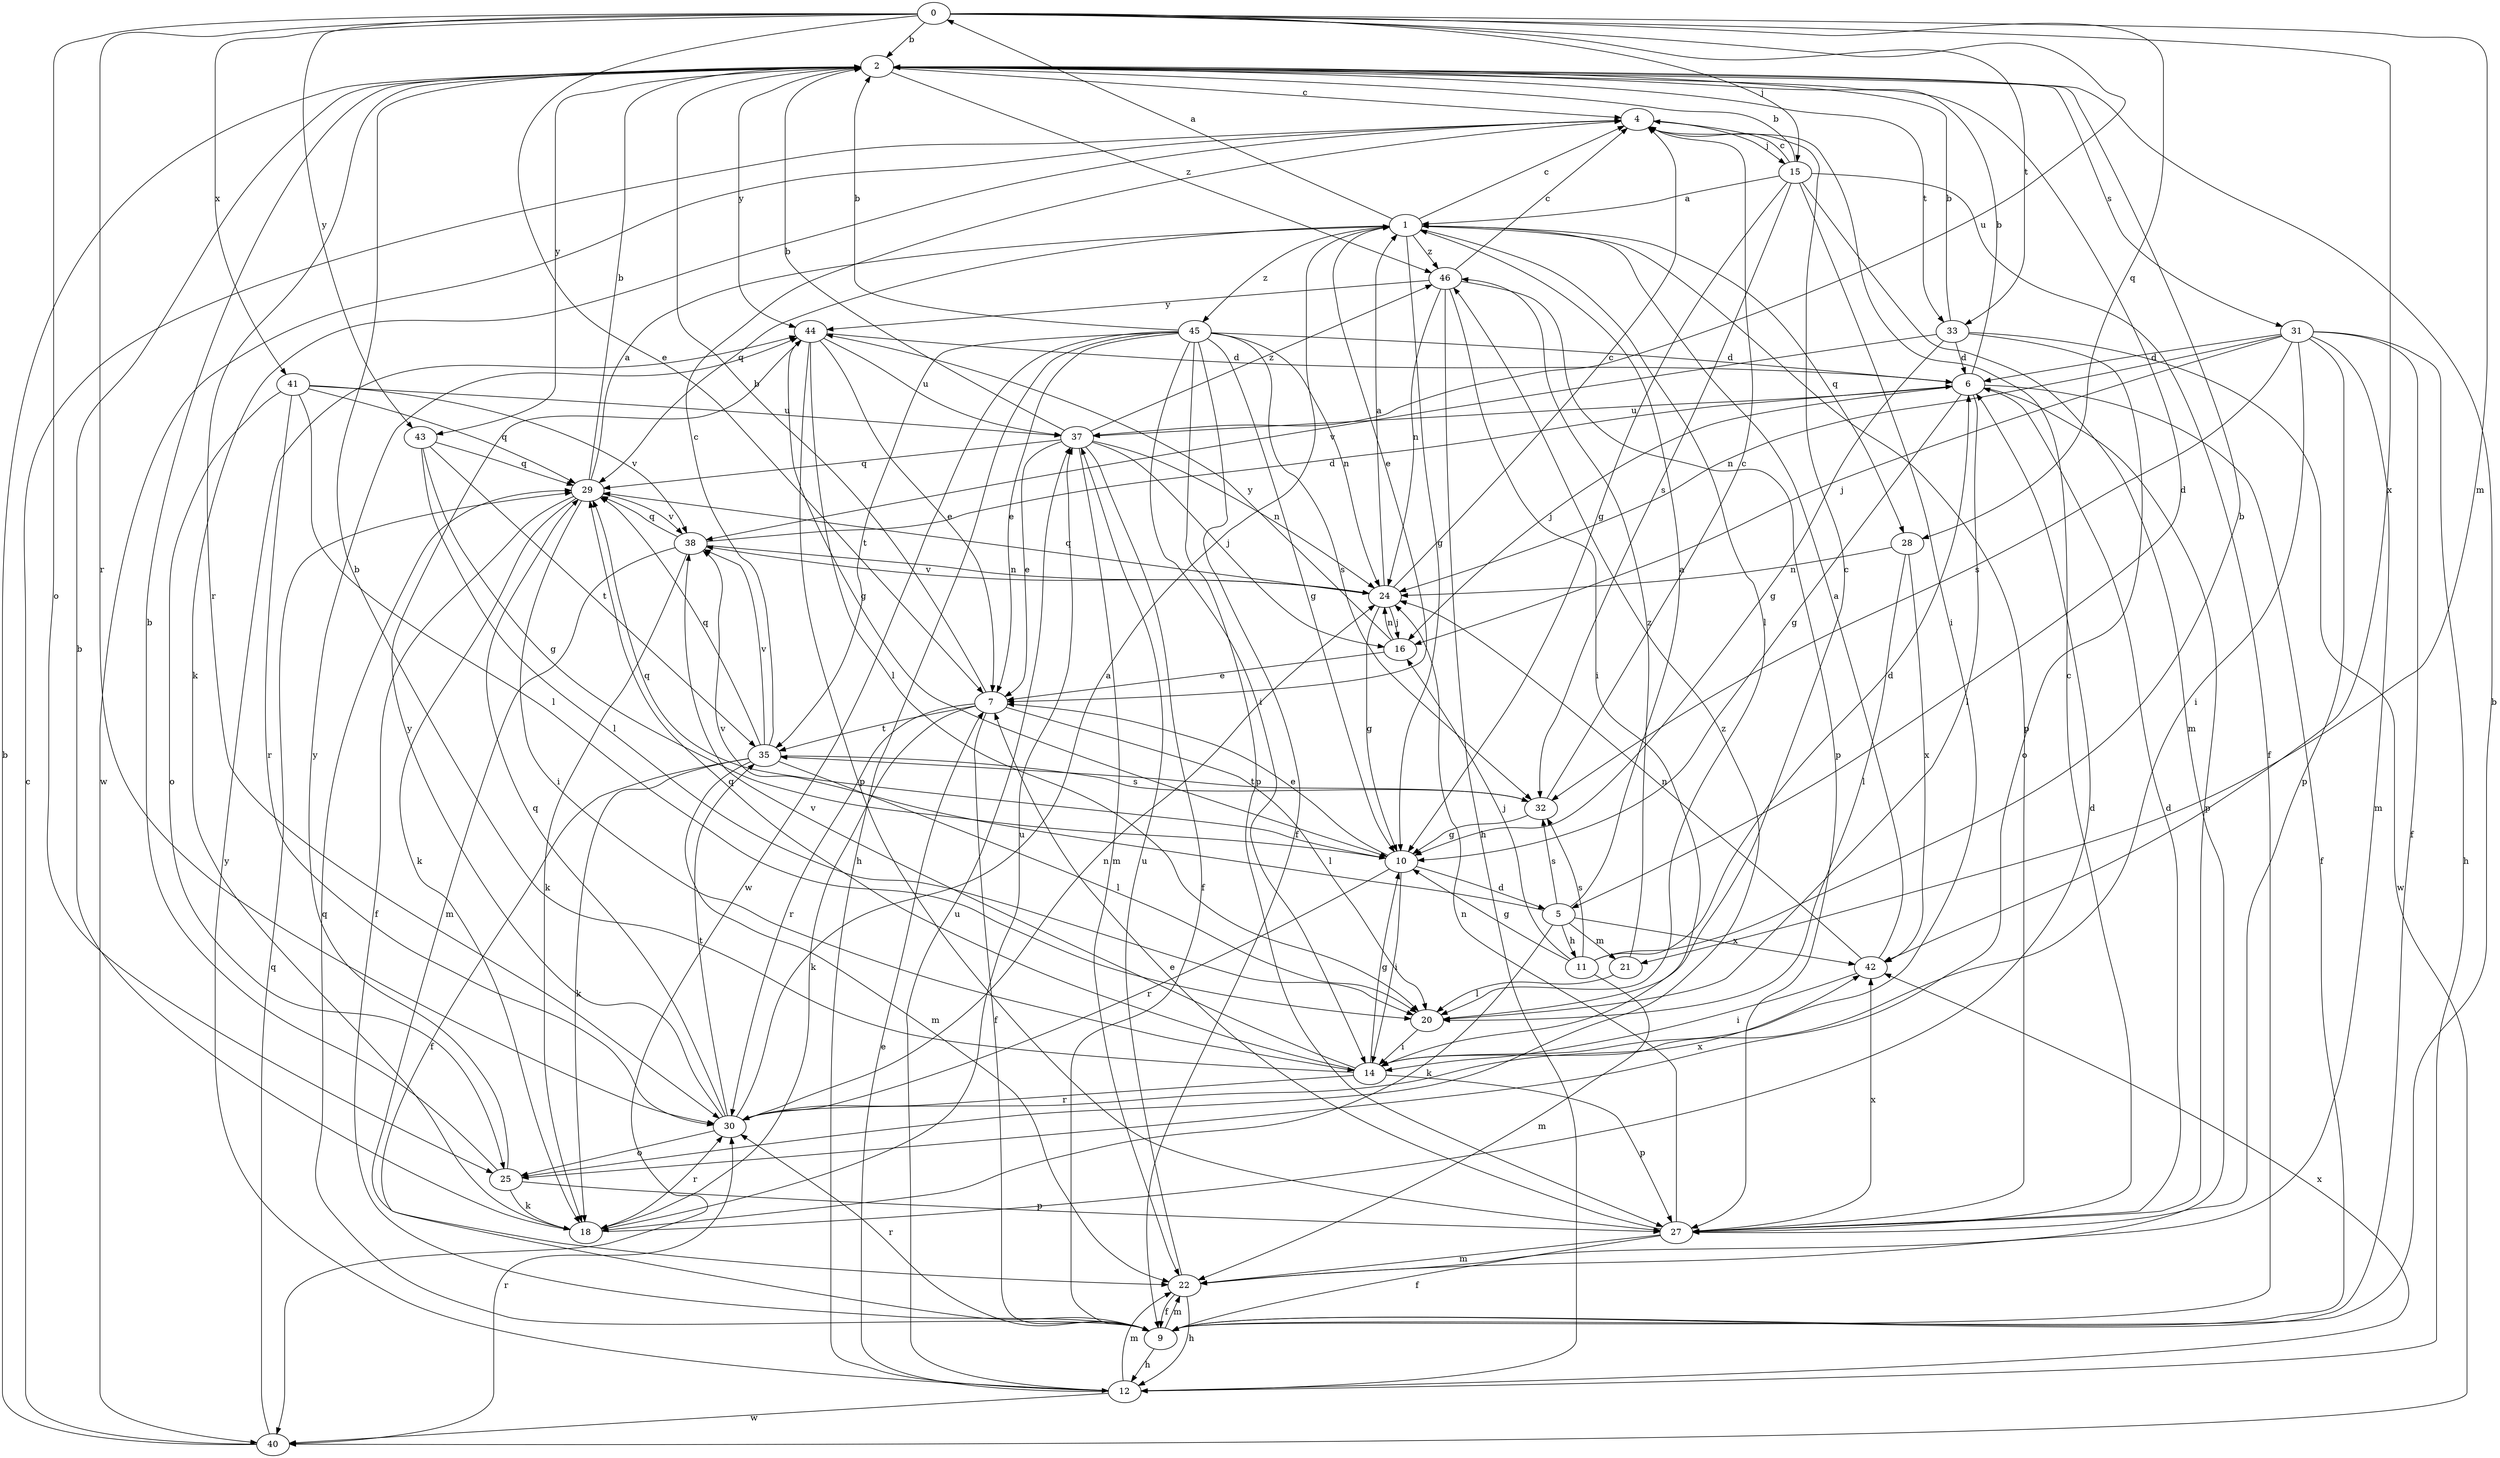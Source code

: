 strict digraph  {
0;
1;
2;
4;
5;
6;
7;
9;
10;
11;
12;
14;
15;
16;
18;
20;
21;
22;
24;
25;
27;
28;
29;
30;
31;
32;
33;
35;
37;
38;
40;
41;
42;
43;
44;
45;
46;
0 -> 2  [label=b];
0 -> 7  [label=e];
0 -> 15  [label=j];
0 -> 21  [label=m];
0 -> 25  [label=o];
0 -> 28  [label=q];
0 -> 30  [label=r];
0 -> 33  [label=t];
0 -> 37  [label=u];
0 -> 41  [label=x];
0 -> 42  [label=x];
0 -> 43  [label=y];
1 -> 0  [label=a];
1 -> 4  [label=c];
1 -> 7  [label=e];
1 -> 10  [label=g];
1 -> 20  [label=l];
1 -> 27  [label=p];
1 -> 28  [label=q];
1 -> 29  [label=q];
1 -> 45  [label=z];
1 -> 46  [label=z];
2 -> 4  [label=c];
2 -> 5  [label=d];
2 -> 30  [label=r];
2 -> 31  [label=s];
2 -> 33  [label=t];
2 -> 43  [label=y];
2 -> 44  [label=y];
2 -> 46  [label=z];
4 -> 15  [label=j];
4 -> 18  [label=k];
4 -> 40  [label=w];
5 -> 1  [label=a];
5 -> 11  [label=h];
5 -> 18  [label=k];
5 -> 21  [label=m];
5 -> 32  [label=s];
5 -> 38  [label=v];
5 -> 42  [label=x];
6 -> 2  [label=b];
6 -> 9  [label=f];
6 -> 10  [label=g];
6 -> 16  [label=j];
6 -> 20  [label=l];
6 -> 27  [label=p];
6 -> 37  [label=u];
7 -> 2  [label=b];
7 -> 9  [label=f];
7 -> 18  [label=k];
7 -> 20  [label=l];
7 -> 30  [label=r];
7 -> 35  [label=t];
9 -> 2  [label=b];
9 -> 12  [label=h];
9 -> 22  [label=m];
9 -> 29  [label=q];
9 -> 30  [label=r];
10 -> 5  [label=d];
10 -> 7  [label=e];
10 -> 14  [label=i];
10 -> 29  [label=q];
10 -> 30  [label=r];
11 -> 2  [label=b];
11 -> 6  [label=d];
11 -> 10  [label=g];
11 -> 16  [label=j];
11 -> 22  [label=m];
11 -> 32  [label=s];
12 -> 7  [label=e];
12 -> 22  [label=m];
12 -> 37  [label=u];
12 -> 40  [label=w];
12 -> 42  [label=x];
12 -> 44  [label=y];
14 -> 2  [label=b];
14 -> 10  [label=g];
14 -> 27  [label=p];
14 -> 29  [label=q];
14 -> 30  [label=r];
14 -> 38  [label=v];
15 -> 1  [label=a];
15 -> 2  [label=b];
15 -> 4  [label=c];
15 -> 9  [label=f];
15 -> 10  [label=g];
15 -> 14  [label=i];
15 -> 22  [label=m];
15 -> 32  [label=s];
16 -> 7  [label=e];
16 -> 24  [label=n];
16 -> 44  [label=y];
18 -> 2  [label=b];
18 -> 6  [label=d];
18 -> 30  [label=r];
18 -> 37  [label=u];
20 -> 4  [label=c];
20 -> 14  [label=i];
21 -> 20  [label=l];
21 -> 46  [label=z];
22 -> 9  [label=f];
22 -> 12  [label=h];
22 -> 37  [label=u];
24 -> 1  [label=a];
24 -> 4  [label=c];
24 -> 10  [label=g];
24 -> 16  [label=j];
24 -> 29  [label=q];
24 -> 38  [label=v];
25 -> 2  [label=b];
25 -> 18  [label=k];
25 -> 27  [label=p];
25 -> 44  [label=y];
25 -> 46  [label=z];
27 -> 4  [label=c];
27 -> 6  [label=d];
27 -> 7  [label=e];
27 -> 9  [label=f];
27 -> 22  [label=m];
27 -> 24  [label=n];
27 -> 42  [label=x];
28 -> 20  [label=l];
28 -> 24  [label=n];
28 -> 42  [label=x];
29 -> 1  [label=a];
29 -> 2  [label=b];
29 -> 9  [label=f];
29 -> 14  [label=i];
29 -> 18  [label=k];
29 -> 38  [label=v];
30 -> 1  [label=a];
30 -> 24  [label=n];
30 -> 25  [label=o];
30 -> 29  [label=q];
30 -> 35  [label=t];
30 -> 42  [label=x];
30 -> 44  [label=y];
31 -> 6  [label=d];
31 -> 9  [label=f];
31 -> 12  [label=h];
31 -> 14  [label=i];
31 -> 16  [label=j];
31 -> 22  [label=m];
31 -> 24  [label=n];
31 -> 27  [label=p];
31 -> 32  [label=s];
32 -> 4  [label=c];
32 -> 10  [label=g];
32 -> 35  [label=t];
33 -> 2  [label=b];
33 -> 6  [label=d];
33 -> 10  [label=g];
33 -> 25  [label=o];
33 -> 38  [label=v];
33 -> 40  [label=w];
35 -> 4  [label=c];
35 -> 9  [label=f];
35 -> 18  [label=k];
35 -> 20  [label=l];
35 -> 22  [label=m];
35 -> 29  [label=q];
35 -> 32  [label=s];
35 -> 38  [label=v];
37 -> 2  [label=b];
37 -> 7  [label=e];
37 -> 9  [label=f];
37 -> 16  [label=j];
37 -> 22  [label=m];
37 -> 24  [label=n];
37 -> 29  [label=q];
37 -> 46  [label=z];
38 -> 6  [label=d];
38 -> 18  [label=k];
38 -> 22  [label=m];
38 -> 24  [label=n];
38 -> 29  [label=q];
40 -> 2  [label=b];
40 -> 4  [label=c];
40 -> 29  [label=q];
40 -> 30  [label=r];
41 -> 20  [label=l];
41 -> 25  [label=o];
41 -> 29  [label=q];
41 -> 30  [label=r];
41 -> 37  [label=u];
41 -> 38  [label=v];
42 -> 1  [label=a];
42 -> 14  [label=i];
42 -> 24  [label=n];
43 -> 10  [label=g];
43 -> 20  [label=l];
43 -> 29  [label=q];
43 -> 35  [label=t];
44 -> 6  [label=d];
44 -> 7  [label=e];
44 -> 10  [label=g];
44 -> 20  [label=l];
44 -> 27  [label=p];
44 -> 37  [label=u];
45 -> 2  [label=b];
45 -> 6  [label=d];
45 -> 7  [label=e];
45 -> 9  [label=f];
45 -> 10  [label=g];
45 -> 12  [label=h];
45 -> 14  [label=i];
45 -> 24  [label=n];
45 -> 27  [label=p];
45 -> 32  [label=s];
45 -> 35  [label=t];
45 -> 40  [label=w];
46 -> 4  [label=c];
46 -> 12  [label=h];
46 -> 14  [label=i];
46 -> 24  [label=n];
46 -> 27  [label=p];
46 -> 44  [label=y];
}
